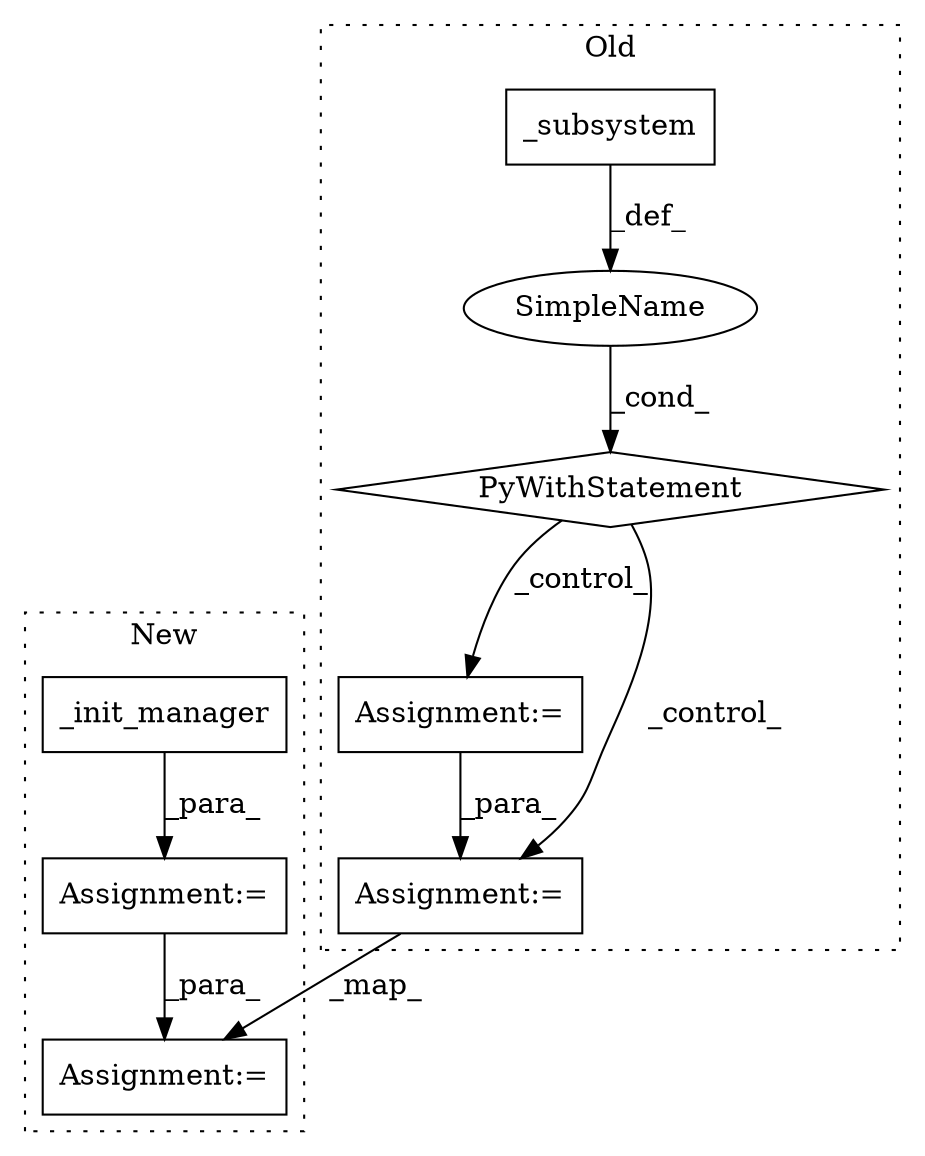 digraph G {
subgraph cluster0 {
1 [label="PyWithStatement" a="104" s="3952,3979" l="10,2" shape="diamond"];
3 [label="_subsystem" a="32" s="3967" l="12" shape="box"];
4 [label="SimpleName" a="42" s="" l="" shape="ellipse"];
5 [label="Assignment:=" a="7" s="3993" l="7" shape="box"];
7 [label="Assignment:=" a="7" s="4080" l="1" shape="box"];
label = "Old";
style="dotted";
}
subgraph cluster1 {
2 [label="_init_manager" a="32" s="3888" l="15" shape="box"];
6 [label="Assignment:=" a="7" s="3882" l="1" shape="box"];
8 [label="Assignment:=" a="7" s="3977" l="1" shape="box"];
label = "New";
style="dotted";
}
1 -> 7 [label="_control_"];
1 -> 5 [label="_control_"];
2 -> 6 [label="_para_"];
3 -> 4 [label="_def_"];
4 -> 1 [label="_cond_"];
5 -> 7 [label="_para_"];
6 -> 8 [label="_para_"];
7 -> 8 [label="_map_"];
}
